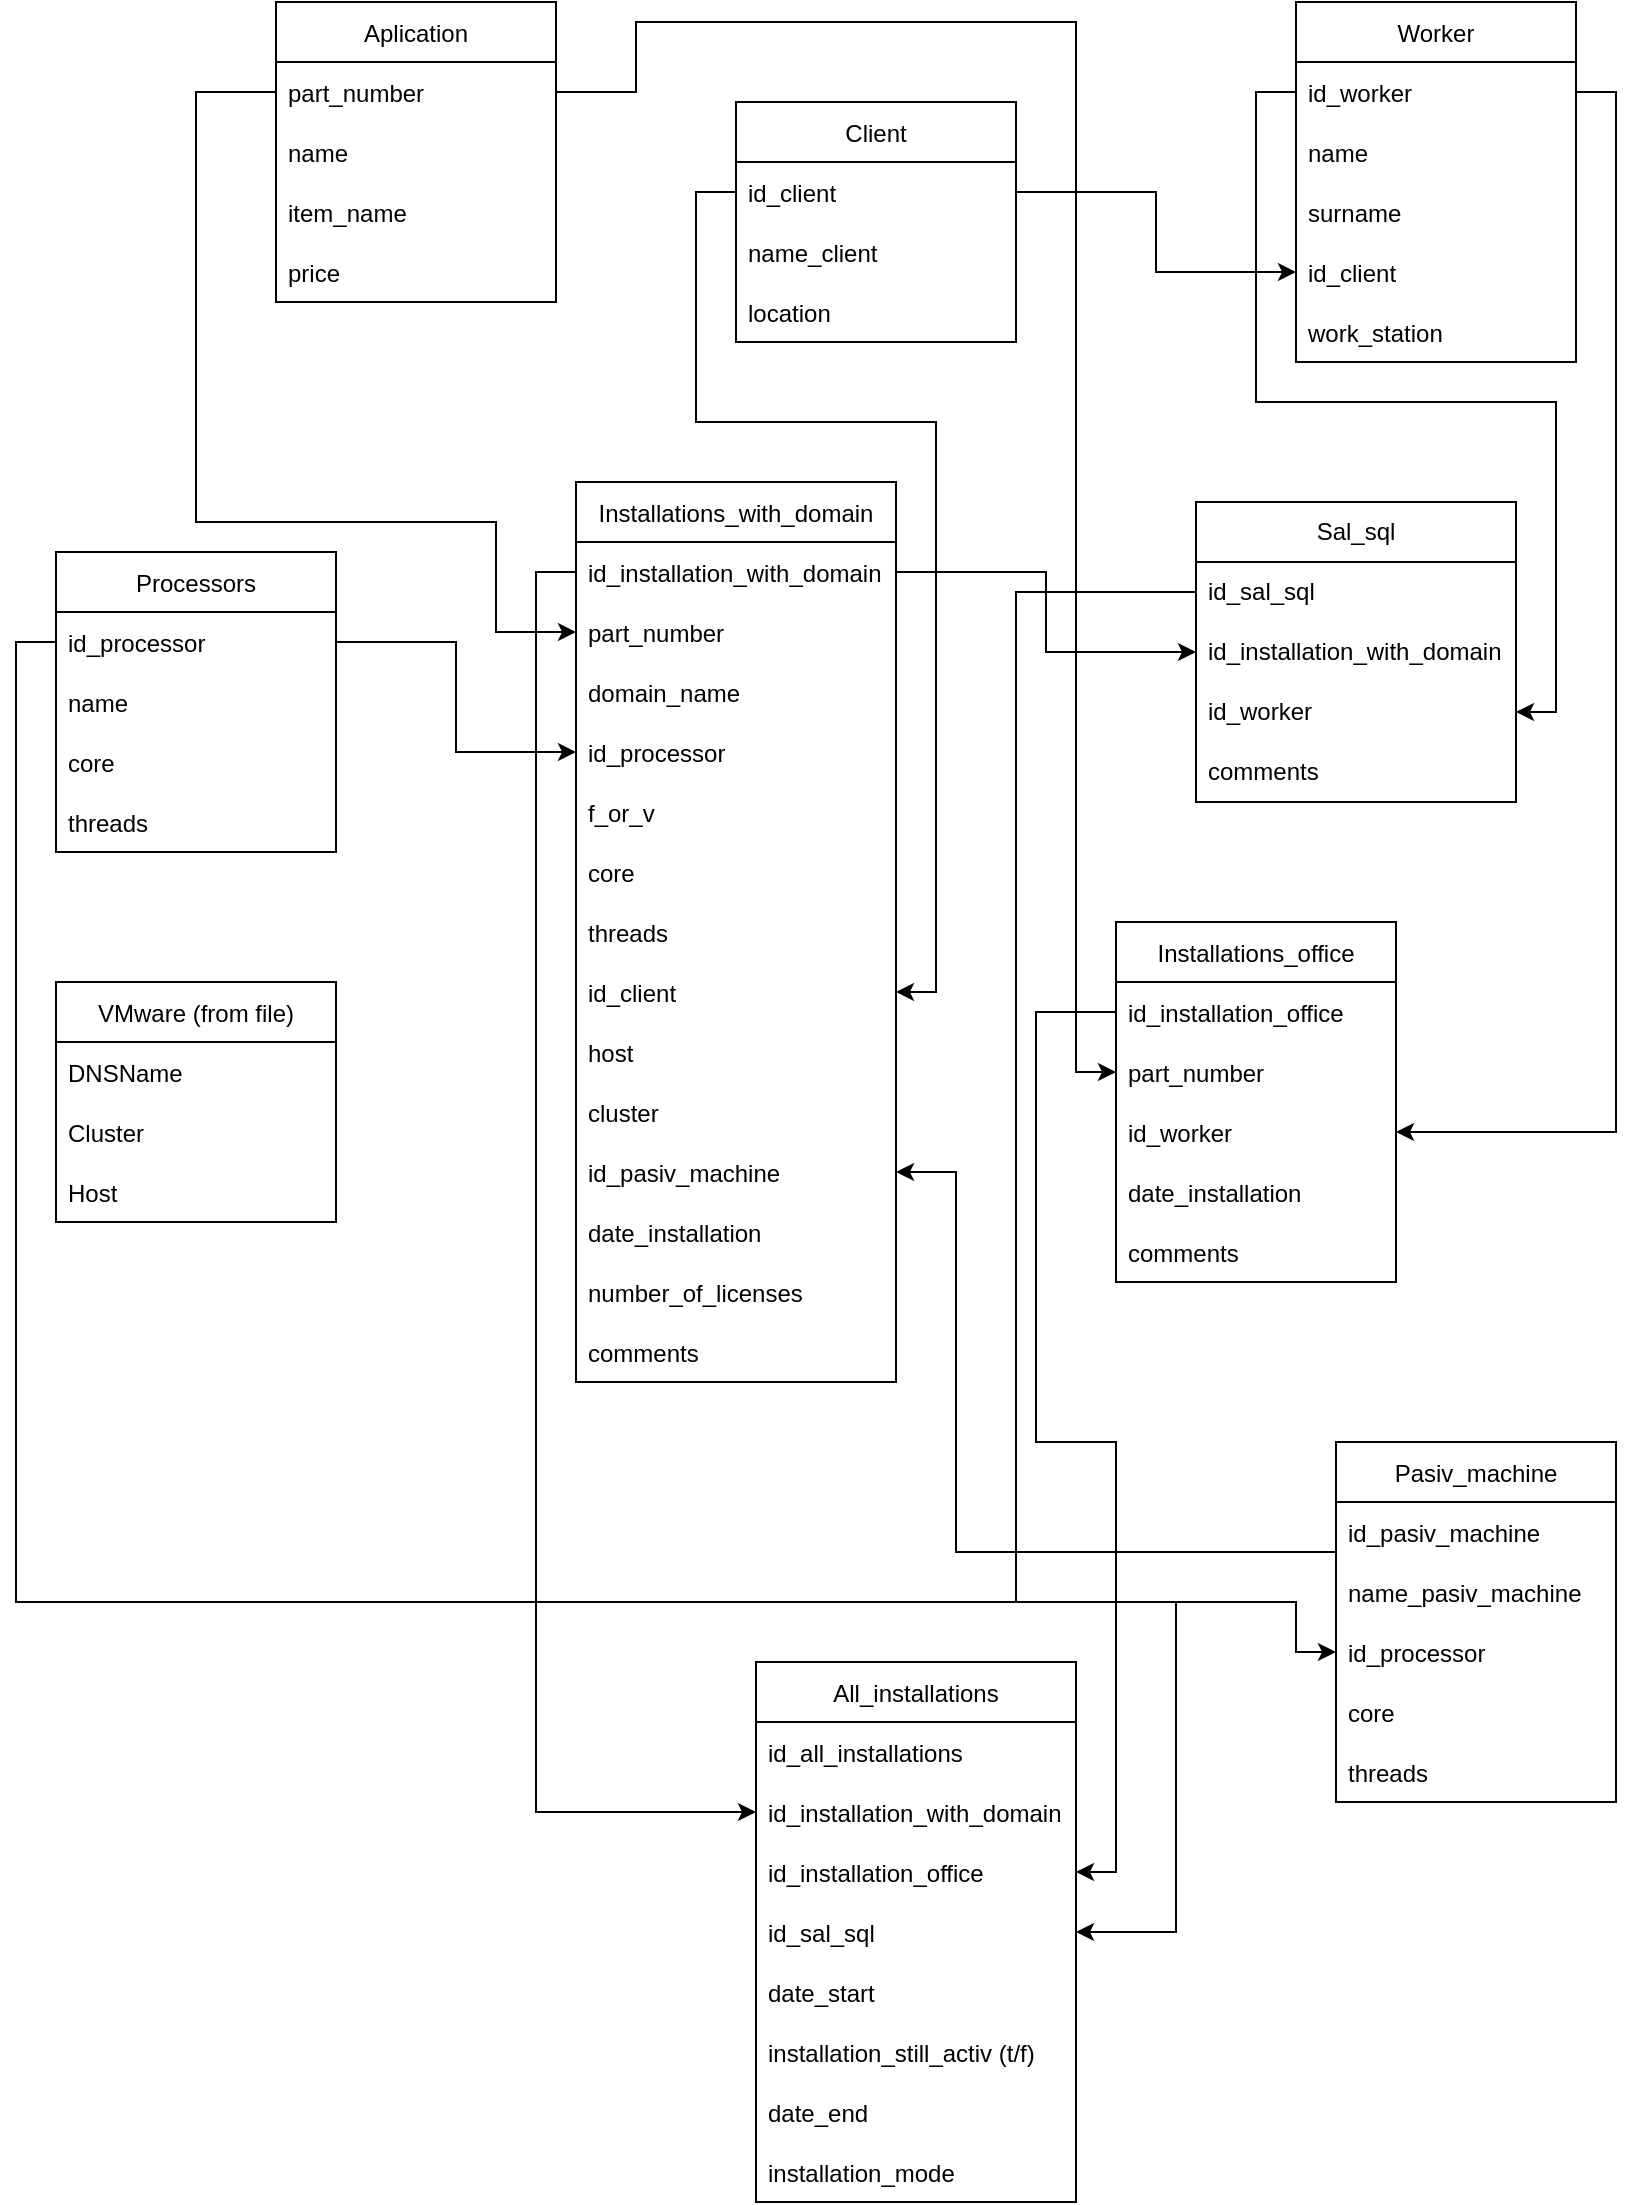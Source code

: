 <mxfile version="23.1.5" type="github">
  <diagram id="C5RBs43oDa-KdzZeNtuy" name="Page-1">
    <mxGraphModel dx="1813" dy="467" grid="1" gridSize="10" guides="1" tooltips="1" connect="1" arrows="1" fold="1" page="1" pageScale="1" pageWidth="827" pageHeight="1169" math="0" shadow="0">
      <root>
        <mxCell id="WIyWlLk6GJQsqaUBKTNV-0" />
        <mxCell id="WIyWlLk6GJQsqaUBKTNV-1" parent="WIyWlLk6GJQsqaUBKTNV-0" />
        <mxCell id="Tu4yXqbkV_XMBPrePD92-4" value="Aplication" style="swimlane;fontStyle=0;childLayout=stackLayout;horizontal=1;startSize=30;horizontalStack=0;resizeParent=1;resizeParentMax=0;resizeLast=0;collapsible=1;marginBottom=0;" parent="WIyWlLk6GJQsqaUBKTNV-1" vertex="1">
          <mxGeometry x="120" y="20" width="140" height="150" as="geometry" />
        </mxCell>
        <mxCell id="Tu4yXqbkV_XMBPrePD92-56" value="part_number" style="text;strokeColor=none;fillColor=none;align=left;verticalAlign=middle;spacingLeft=4;spacingRight=4;overflow=hidden;points=[[0,0.5],[1,0.5]];portConstraint=eastwest;rotatable=0;" parent="Tu4yXqbkV_XMBPrePD92-4" vertex="1">
          <mxGeometry y="30" width="140" height="30" as="geometry" />
        </mxCell>
        <mxCell id="Tu4yXqbkV_XMBPrePD92-6" value="name" style="text;strokeColor=none;fillColor=none;align=left;verticalAlign=middle;spacingLeft=4;spacingRight=4;overflow=hidden;points=[[0,0.5],[1,0.5]];portConstraint=eastwest;rotatable=0;" parent="Tu4yXqbkV_XMBPrePD92-4" vertex="1">
          <mxGeometry y="60" width="140" height="30" as="geometry" />
        </mxCell>
        <mxCell id="Tu4yXqbkV_XMBPrePD92-7" value="item_name" style="text;strokeColor=none;fillColor=none;align=left;verticalAlign=middle;spacingLeft=4;spacingRight=4;overflow=hidden;points=[[0,0.5],[1,0.5]];portConstraint=eastwest;rotatable=0;" parent="Tu4yXqbkV_XMBPrePD92-4" vertex="1">
          <mxGeometry y="90" width="140" height="30" as="geometry" />
        </mxCell>
        <mxCell id="Tu4yXqbkV_XMBPrePD92-12" value="price" style="text;strokeColor=none;fillColor=none;align=left;verticalAlign=middle;spacingLeft=4;spacingRight=4;overflow=hidden;points=[[0,0.5],[1,0.5]];portConstraint=eastwest;rotatable=0;" parent="Tu4yXqbkV_XMBPrePD92-4" vertex="1">
          <mxGeometry y="120" width="140" height="30" as="geometry" />
        </mxCell>
        <mxCell id="Tu4yXqbkV_XMBPrePD92-8" value="Client" style="swimlane;fontStyle=0;childLayout=stackLayout;horizontal=1;startSize=30;horizontalStack=0;resizeParent=1;resizeParentMax=0;resizeLast=0;collapsible=1;marginBottom=0;" parent="WIyWlLk6GJQsqaUBKTNV-1" vertex="1">
          <mxGeometry x="350" y="70" width="140" height="120" as="geometry" />
        </mxCell>
        <mxCell id="Tu4yXqbkV_XMBPrePD92-9" value="id_client" style="text;strokeColor=none;fillColor=none;align=left;verticalAlign=middle;spacingLeft=4;spacingRight=4;overflow=hidden;points=[[0,0.5],[1,0.5]];portConstraint=eastwest;rotatable=0;" parent="Tu4yXqbkV_XMBPrePD92-8" vertex="1">
          <mxGeometry y="30" width="140" height="30" as="geometry" />
        </mxCell>
        <mxCell id="Tu4yXqbkV_XMBPrePD92-10" value="name_client" style="text;strokeColor=none;fillColor=none;align=left;verticalAlign=middle;spacingLeft=4;spacingRight=4;overflow=hidden;points=[[0,0.5],[1,0.5]];portConstraint=eastwest;rotatable=0;" parent="Tu4yXqbkV_XMBPrePD92-8" vertex="1">
          <mxGeometry y="60" width="140" height="30" as="geometry" />
        </mxCell>
        <mxCell id="Tu4yXqbkV_XMBPrePD92-11" value="location" style="text;strokeColor=none;fillColor=none;align=left;verticalAlign=middle;spacingLeft=4;spacingRight=4;overflow=hidden;points=[[0,0.5],[1,0.5]];portConstraint=eastwest;rotatable=0;" parent="Tu4yXqbkV_XMBPrePD92-8" vertex="1">
          <mxGeometry y="90" width="140" height="30" as="geometry" />
        </mxCell>
        <mxCell id="Tu4yXqbkV_XMBPrePD92-13" value="Worker" style="swimlane;fontStyle=0;childLayout=stackLayout;horizontal=1;startSize=30;horizontalStack=0;resizeParent=1;resizeParentMax=0;resizeLast=0;collapsible=1;marginBottom=0;" parent="WIyWlLk6GJQsqaUBKTNV-1" vertex="1">
          <mxGeometry x="630" y="20" width="140" height="180" as="geometry" />
        </mxCell>
        <mxCell id="Tu4yXqbkV_XMBPrePD92-14" value="id_worker" style="text;strokeColor=none;fillColor=none;align=left;verticalAlign=middle;spacingLeft=4;spacingRight=4;overflow=hidden;points=[[0,0.5],[1,0.5]];portConstraint=eastwest;rotatable=0;" parent="Tu4yXqbkV_XMBPrePD92-13" vertex="1">
          <mxGeometry y="30" width="140" height="30" as="geometry" />
        </mxCell>
        <mxCell id="Tu4yXqbkV_XMBPrePD92-15" value="name" style="text;strokeColor=none;fillColor=none;align=left;verticalAlign=middle;spacingLeft=4;spacingRight=4;overflow=hidden;points=[[0,0.5],[1,0.5]];portConstraint=eastwest;rotatable=0;" parent="Tu4yXqbkV_XMBPrePD92-13" vertex="1">
          <mxGeometry y="60" width="140" height="30" as="geometry" />
        </mxCell>
        <mxCell id="Tu4yXqbkV_XMBPrePD92-16" value="surname" style="text;strokeColor=none;fillColor=none;align=left;verticalAlign=middle;spacingLeft=4;spacingRight=4;overflow=hidden;points=[[0,0.5],[1,0.5]];portConstraint=eastwest;rotatable=0;" parent="Tu4yXqbkV_XMBPrePD92-13" vertex="1">
          <mxGeometry y="90" width="140" height="30" as="geometry" />
        </mxCell>
        <mxCell id="Tu4yXqbkV_XMBPrePD92-17" value="id_client" style="text;strokeColor=none;fillColor=none;align=left;verticalAlign=middle;spacingLeft=4;spacingRight=4;overflow=hidden;points=[[0,0.5],[1,0.5]];portConstraint=eastwest;rotatable=0;" parent="Tu4yXqbkV_XMBPrePD92-13" vertex="1">
          <mxGeometry y="120" width="140" height="30" as="geometry" />
        </mxCell>
        <mxCell id="Tu4yXqbkV_XMBPrePD92-18" value="work_station" style="text;strokeColor=none;fillColor=none;align=left;verticalAlign=middle;spacingLeft=4;spacingRight=4;overflow=hidden;points=[[0,0.5],[1,0.5]];portConstraint=eastwest;rotatable=0;" parent="Tu4yXqbkV_XMBPrePD92-13" vertex="1">
          <mxGeometry y="150" width="140" height="30" as="geometry" />
        </mxCell>
        <mxCell id="Tu4yXqbkV_XMBPrePD92-19" value="Installations_with_domain" style="swimlane;fontStyle=0;childLayout=stackLayout;horizontal=1;startSize=30;horizontalStack=0;resizeParent=1;resizeParentMax=0;resizeLast=0;collapsible=1;marginBottom=0;" parent="WIyWlLk6GJQsqaUBKTNV-1" vertex="1">
          <mxGeometry x="270" y="260" width="160" height="450" as="geometry" />
        </mxCell>
        <mxCell id="Tu4yXqbkV_XMBPrePD92-27" value="id_installation_with_domain" style="text;strokeColor=none;fillColor=none;align=left;verticalAlign=middle;spacingLeft=4;spacingRight=4;overflow=hidden;points=[[0,0.5],[1,0.5]];portConstraint=eastwest;rotatable=0;" parent="Tu4yXqbkV_XMBPrePD92-19" vertex="1">
          <mxGeometry y="30" width="160" height="30" as="geometry" />
        </mxCell>
        <mxCell id="Tu4yXqbkV_XMBPrePD92-20" value="part_number" style="text;strokeColor=none;fillColor=none;align=left;verticalAlign=middle;spacingLeft=4;spacingRight=4;overflow=hidden;points=[[0,0.5],[1,0.5]];portConstraint=eastwest;rotatable=0;" parent="Tu4yXqbkV_XMBPrePD92-19" vertex="1">
          <mxGeometry y="60" width="160" height="30" as="geometry" />
        </mxCell>
        <mxCell id="Tu4yXqbkV_XMBPrePD92-21" value="domain_name" style="text;strokeColor=none;fillColor=none;align=left;verticalAlign=middle;spacingLeft=4;spacingRight=4;overflow=hidden;points=[[0,0.5],[1,0.5]];portConstraint=eastwest;rotatable=0;" parent="Tu4yXqbkV_XMBPrePD92-19" vertex="1">
          <mxGeometry y="90" width="160" height="30" as="geometry" />
        </mxCell>
        <mxCell id="Tu4yXqbkV_XMBPrePD92-36" value="id_processor" style="text;strokeColor=none;fillColor=none;align=left;verticalAlign=middle;spacingLeft=4;spacingRight=4;overflow=hidden;points=[[0,0.5],[1,0.5]];portConstraint=eastwest;rotatable=0;" parent="Tu4yXqbkV_XMBPrePD92-19" vertex="1">
          <mxGeometry y="120" width="160" height="30" as="geometry" />
        </mxCell>
        <mxCell id="Tu4yXqbkV_XMBPrePD92-29" value="f_or_v" style="text;strokeColor=none;fillColor=none;align=left;verticalAlign=middle;spacingLeft=4;spacingRight=4;overflow=hidden;points=[[0,0.5],[1,0.5]];portConstraint=eastwest;rotatable=0;" parent="Tu4yXqbkV_XMBPrePD92-19" vertex="1">
          <mxGeometry y="150" width="160" height="30" as="geometry" />
        </mxCell>
        <mxCell id="Tu4yXqbkV_XMBPrePD92-35" value="core" style="text;strokeColor=none;fillColor=none;align=left;verticalAlign=middle;spacingLeft=4;spacingRight=4;overflow=hidden;points=[[0,0.5],[1,0.5]];portConstraint=eastwest;rotatable=0;" parent="Tu4yXqbkV_XMBPrePD92-19" vertex="1">
          <mxGeometry y="180" width="160" height="30" as="geometry" />
        </mxCell>
        <mxCell id="Tu4yXqbkV_XMBPrePD92-42" value="threads" style="text;strokeColor=none;fillColor=none;align=left;verticalAlign=middle;spacingLeft=4;spacingRight=4;overflow=hidden;points=[[0,0.5],[1,0.5]];portConstraint=eastwest;rotatable=0;" parent="Tu4yXqbkV_XMBPrePD92-19" vertex="1">
          <mxGeometry y="210" width="160" height="30" as="geometry" />
        </mxCell>
        <mxCell id="Tu4yXqbkV_XMBPrePD92-22" value="id_client" style="text;strokeColor=none;fillColor=none;align=left;verticalAlign=middle;spacingLeft=4;spacingRight=4;overflow=hidden;points=[[0,0.5],[1,0.5]];portConstraint=eastwest;rotatable=0;" parent="Tu4yXqbkV_XMBPrePD92-19" vertex="1">
          <mxGeometry y="240" width="160" height="30" as="geometry" />
        </mxCell>
        <mxCell id="Tu4yXqbkV_XMBPrePD92-31" value="host" style="text;strokeColor=none;fillColor=none;align=left;verticalAlign=middle;spacingLeft=4;spacingRight=4;overflow=hidden;points=[[0,0.5],[1,0.5]];portConstraint=eastwest;rotatable=0;" parent="Tu4yXqbkV_XMBPrePD92-19" vertex="1">
          <mxGeometry y="270" width="160" height="30" as="geometry" />
        </mxCell>
        <mxCell id="Tu4yXqbkV_XMBPrePD92-32" value="cluster" style="text;strokeColor=none;fillColor=none;align=left;verticalAlign=middle;spacingLeft=4;spacingRight=4;overflow=hidden;points=[[0,0.5],[1,0.5]];portConstraint=eastwest;rotatable=0;" parent="Tu4yXqbkV_XMBPrePD92-19" vertex="1">
          <mxGeometry y="300" width="160" height="30" as="geometry" />
        </mxCell>
        <mxCell id="Tu4yXqbkV_XMBPrePD92-49" value="id_pasiv_machine" style="text;strokeColor=none;fillColor=none;align=left;verticalAlign=middle;spacingLeft=4;spacingRight=4;overflow=hidden;points=[[0,0.5],[1,0.5]];portConstraint=eastwest;rotatable=0;" parent="Tu4yXqbkV_XMBPrePD92-19" vertex="1">
          <mxGeometry y="330" width="160" height="30" as="geometry" />
        </mxCell>
        <mxCell id="Tu4yXqbkV_XMBPrePD92-34" value="date_installation" style="text;strokeColor=none;fillColor=none;align=left;verticalAlign=middle;spacingLeft=4;spacingRight=4;overflow=hidden;points=[[0,0.5],[1,0.5]];portConstraint=eastwest;rotatable=0;" parent="Tu4yXqbkV_XMBPrePD92-19" vertex="1">
          <mxGeometry y="360" width="160" height="30" as="geometry" />
        </mxCell>
        <mxCell id="KvPAsOiqftsXHWhFmkEP-4" value="number_of_licenses" style="text;strokeColor=none;fillColor=none;align=left;verticalAlign=middle;spacingLeft=4;spacingRight=4;overflow=hidden;points=[[0,0.5],[1,0.5]];portConstraint=eastwest;rotatable=0;" parent="Tu4yXqbkV_XMBPrePD92-19" vertex="1">
          <mxGeometry y="390" width="160" height="30" as="geometry" />
        </mxCell>
        <mxCell id="Tu4yXqbkV_XMBPrePD92-43" value="comments" style="text;strokeColor=none;fillColor=none;align=left;verticalAlign=middle;spacingLeft=4;spacingRight=4;overflow=hidden;points=[[0,0.5],[1,0.5]];portConstraint=eastwest;rotatable=0;" parent="Tu4yXqbkV_XMBPrePD92-19" vertex="1">
          <mxGeometry y="420" width="160" height="30" as="geometry" />
        </mxCell>
        <mxCell id="Tu4yXqbkV_XMBPrePD92-23" value="Installations_office" style="swimlane;fontStyle=0;childLayout=stackLayout;horizontal=1;startSize=30;horizontalStack=0;resizeParent=1;resizeParentMax=0;resizeLast=0;collapsible=1;marginBottom=0;" parent="WIyWlLk6GJQsqaUBKTNV-1" vertex="1">
          <mxGeometry x="540" y="480" width="140" height="180" as="geometry" />
        </mxCell>
        <mxCell id="Tu4yXqbkV_XMBPrePD92-28" value="id_installation_office" style="text;strokeColor=none;fillColor=none;align=left;verticalAlign=middle;spacingLeft=4;spacingRight=4;overflow=hidden;points=[[0,0.5],[1,0.5]];portConstraint=eastwest;rotatable=0;" parent="Tu4yXqbkV_XMBPrePD92-23" vertex="1">
          <mxGeometry y="30" width="140" height="30" as="geometry" />
        </mxCell>
        <mxCell id="Tu4yXqbkV_XMBPrePD92-25" value="part_number" style="text;strokeColor=none;fillColor=none;align=left;verticalAlign=middle;spacingLeft=4;spacingRight=4;overflow=hidden;points=[[0,0.5],[1,0.5]];portConstraint=eastwest;rotatable=0;" parent="Tu4yXqbkV_XMBPrePD92-23" vertex="1">
          <mxGeometry y="60" width="140" height="30" as="geometry" />
        </mxCell>
        <mxCell id="Tu4yXqbkV_XMBPrePD92-26" value="id_worker" style="text;strokeColor=none;fillColor=none;align=left;verticalAlign=middle;spacingLeft=4;spacingRight=4;overflow=hidden;points=[[0,0.5],[1,0.5]];portConstraint=eastwest;rotatable=0;" parent="Tu4yXqbkV_XMBPrePD92-23" vertex="1">
          <mxGeometry y="90" width="140" height="30" as="geometry" />
        </mxCell>
        <mxCell id="Tu4yXqbkV_XMBPrePD92-33" value="date_installation" style="text;strokeColor=none;fillColor=none;align=left;verticalAlign=middle;spacingLeft=4;spacingRight=4;overflow=hidden;points=[[0,0.5],[1,0.5]];portConstraint=eastwest;rotatable=0;" parent="Tu4yXqbkV_XMBPrePD92-23" vertex="1">
          <mxGeometry y="120" width="140" height="30" as="geometry" />
        </mxCell>
        <mxCell id="Tu4yXqbkV_XMBPrePD92-44" value="comments" style="text;strokeColor=none;fillColor=none;align=left;verticalAlign=middle;spacingLeft=4;spacingRight=4;overflow=hidden;points=[[0,0.5],[1,0.5]];portConstraint=eastwest;rotatable=0;" parent="Tu4yXqbkV_XMBPrePD92-23" vertex="1">
          <mxGeometry y="150" width="140" height="30" as="geometry" />
        </mxCell>
        <mxCell id="Tu4yXqbkV_XMBPrePD92-37" value="Processors" style="swimlane;fontStyle=0;childLayout=stackLayout;horizontal=1;startSize=30;horizontalStack=0;resizeParent=1;resizeParentMax=0;resizeLast=0;collapsible=1;marginBottom=0;" parent="WIyWlLk6GJQsqaUBKTNV-1" vertex="1">
          <mxGeometry x="10" y="295" width="140" height="150" as="geometry" />
        </mxCell>
        <mxCell id="Tu4yXqbkV_XMBPrePD92-38" value="id_processor" style="text;strokeColor=none;fillColor=none;align=left;verticalAlign=middle;spacingLeft=4;spacingRight=4;overflow=hidden;points=[[0,0.5],[1,0.5]];portConstraint=eastwest;rotatable=0;" parent="Tu4yXqbkV_XMBPrePD92-37" vertex="1">
          <mxGeometry y="30" width="140" height="30" as="geometry" />
        </mxCell>
        <mxCell id="Tu4yXqbkV_XMBPrePD92-39" value="name" style="text;strokeColor=none;fillColor=none;align=left;verticalAlign=middle;spacingLeft=4;spacingRight=4;overflow=hidden;points=[[0,0.5],[1,0.5]];portConstraint=eastwest;rotatable=0;" parent="Tu4yXqbkV_XMBPrePD92-37" vertex="1">
          <mxGeometry y="60" width="140" height="30" as="geometry" />
        </mxCell>
        <mxCell id="Tu4yXqbkV_XMBPrePD92-40" value="core" style="text;strokeColor=none;fillColor=none;align=left;verticalAlign=middle;spacingLeft=4;spacingRight=4;overflow=hidden;points=[[0,0.5],[1,0.5]];portConstraint=eastwest;rotatable=0;" parent="Tu4yXqbkV_XMBPrePD92-37" vertex="1">
          <mxGeometry y="90" width="140" height="30" as="geometry" />
        </mxCell>
        <mxCell id="Tu4yXqbkV_XMBPrePD92-41" value="threads" style="text;strokeColor=none;fillColor=none;align=left;verticalAlign=middle;spacingLeft=4;spacingRight=4;overflow=hidden;points=[[0,0.5],[1,0.5]];portConstraint=eastwest;rotatable=0;" parent="Tu4yXqbkV_XMBPrePD92-37" vertex="1">
          <mxGeometry y="120" width="140" height="30" as="geometry" />
        </mxCell>
        <mxCell id="Tu4yXqbkV_XMBPrePD92-45" value="VMware (from file)" style="swimlane;fontStyle=0;childLayout=stackLayout;horizontal=1;startSize=30;horizontalStack=0;resizeParent=1;resizeParentMax=0;resizeLast=0;collapsible=1;marginBottom=0;" parent="WIyWlLk6GJQsqaUBKTNV-1" vertex="1">
          <mxGeometry x="10" y="510" width="140" height="120" as="geometry" />
        </mxCell>
        <mxCell id="Tu4yXqbkV_XMBPrePD92-46" value="DNSName" style="text;strokeColor=none;fillColor=none;align=left;verticalAlign=middle;spacingLeft=4;spacingRight=4;overflow=hidden;points=[[0,0.5],[1,0.5]];portConstraint=eastwest;rotatable=0;" parent="Tu4yXqbkV_XMBPrePD92-45" vertex="1">
          <mxGeometry y="30" width="140" height="30" as="geometry" />
        </mxCell>
        <mxCell id="Tu4yXqbkV_XMBPrePD92-47" value="Cluster" style="text;strokeColor=none;fillColor=none;align=left;verticalAlign=middle;spacingLeft=4;spacingRight=4;overflow=hidden;points=[[0,0.5],[1,0.5]];portConstraint=eastwest;rotatable=0;" parent="Tu4yXqbkV_XMBPrePD92-45" vertex="1">
          <mxGeometry y="60" width="140" height="30" as="geometry" />
        </mxCell>
        <mxCell id="Tu4yXqbkV_XMBPrePD92-48" value="Host" style="text;strokeColor=none;fillColor=none;align=left;verticalAlign=middle;spacingLeft=4;spacingRight=4;overflow=hidden;points=[[0,0.5],[1,0.5]];portConstraint=eastwest;rotatable=0;" parent="Tu4yXqbkV_XMBPrePD92-45" vertex="1">
          <mxGeometry y="90" width="140" height="30" as="geometry" />
        </mxCell>
        <mxCell id="Tu4yXqbkV_XMBPrePD92-50" value="Pasiv_machine" style="swimlane;fontStyle=0;childLayout=stackLayout;horizontal=1;startSize=30;horizontalStack=0;resizeParent=1;resizeParentMax=0;resizeLast=0;collapsible=1;marginBottom=0;" parent="WIyWlLk6GJQsqaUBKTNV-1" vertex="1">
          <mxGeometry x="650" y="740" width="140" height="180" as="geometry" />
        </mxCell>
        <mxCell id="Tu4yXqbkV_XMBPrePD92-51" value="id_pasiv_machine" style="text;strokeColor=none;fillColor=none;align=left;verticalAlign=middle;spacingLeft=4;spacingRight=4;overflow=hidden;points=[[0,0.5],[1,0.5]];portConstraint=eastwest;rotatable=0;" parent="Tu4yXqbkV_XMBPrePD92-50" vertex="1">
          <mxGeometry y="30" width="140" height="30" as="geometry" />
        </mxCell>
        <mxCell id="Tu4yXqbkV_XMBPrePD92-52" value="name_pasiv_machine" style="text;strokeColor=none;fillColor=none;align=left;verticalAlign=middle;spacingLeft=4;spacingRight=4;overflow=hidden;points=[[0,0.5],[1,0.5]];portConstraint=eastwest;rotatable=0;" parent="Tu4yXqbkV_XMBPrePD92-50" vertex="1">
          <mxGeometry y="60" width="140" height="30" as="geometry" />
        </mxCell>
        <mxCell id="nv9lbHaxDPODrKILGiZS-0" value="id_processor" style="text;strokeColor=none;fillColor=none;align=left;verticalAlign=middle;spacingLeft=4;spacingRight=4;overflow=hidden;points=[[0,0.5],[1,0.5]];portConstraint=eastwest;rotatable=0;" vertex="1" parent="Tu4yXqbkV_XMBPrePD92-50">
          <mxGeometry y="90" width="140" height="30" as="geometry" />
        </mxCell>
        <mxCell id="Tu4yXqbkV_XMBPrePD92-53" value="core" style="text;strokeColor=none;fillColor=none;align=left;verticalAlign=middle;spacingLeft=4;spacingRight=4;overflow=hidden;points=[[0,0.5],[1,0.5]];portConstraint=eastwest;rotatable=0;" parent="Tu4yXqbkV_XMBPrePD92-50" vertex="1">
          <mxGeometry y="120" width="140" height="30" as="geometry" />
        </mxCell>
        <mxCell id="Tu4yXqbkV_XMBPrePD92-54" value="threads" style="text;strokeColor=none;fillColor=none;align=left;verticalAlign=middle;spacingLeft=4;spacingRight=4;overflow=hidden;points=[[0,0.5],[1,0.5]];portConstraint=eastwest;rotatable=0;" parent="Tu4yXqbkV_XMBPrePD92-50" vertex="1">
          <mxGeometry y="150" width="140" height="30" as="geometry" />
        </mxCell>
        <mxCell id="Tu4yXqbkV_XMBPrePD92-57" style="edgeStyle=orthogonalEdgeStyle;rounded=0;orthogonalLoop=1;jettySize=auto;html=1;exitX=0;exitY=0.5;exitDx=0;exitDy=0;entryX=0;entryY=0.5;entryDx=0;entryDy=0;" parent="WIyWlLk6GJQsqaUBKTNV-1" source="Tu4yXqbkV_XMBPrePD92-56" target="Tu4yXqbkV_XMBPrePD92-20" edge="1">
          <mxGeometry relative="1" as="geometry">
            <Array as="points">
              <mxPoint x="80" y="65" />
              <mxPoint x="80" y="280" />
              <mxPoint x="230" y="280" />
              <mxPoint x="230" y="335" />
            </Array>
          </mxGeometry>
        </mxCell>
        <mxCell id="Tu4yXqbkV_XMBPrePD92-59" style="edgeStyle=orthogonalEdgeStyle;rounded=0;orthogonalLoop=1;jettySize=auto;html=1;exitX=1;exitY=0.5;exitDx=0;exitDy=0;entryX=0;entryY=0.5;entryDx=0;entryDy=0;" parent="WIyWlLk6GJQsqaUBKTNV-1" source="Tu4yXqbkV_XMBPrePD92-56" target="Tu4yXqbkV_XMBPrePD92-25" edge="1">
          <mxGeometry relative="1" as="geometry">
            <Array as="points">
              <mxPoint x="300" y="65" />
              <mxPoint x="300" y="30" />
              <mxPoint x="520" y="30" />
              <mxPoint x="520" y="555" />
            </Array>
          </mxGeometry>
        </mxCell>
        <mxCell id="Tu4yXqbkV_XMBPrePD92-60" style="edgeStyle=orthogonalEdgeStyle;rounded=0;orthogonalLoop=1;jettySize=auto;html=1;exitX=1;exitY=0.5;exitDx=0;exitDy=0;entryX=0;entryY=0.5;entryDx=0;entryDy=0;" parent="WIyWlLk6GJQsqaUBKTNV-1" source="Tu4yXqbkV_XMBPrePD92-9" target="Tu4yXqbkV_XMBPrePD92-17" edge="1">
          <mxGeometry relative="1" as="geometry" />
        </mxCell>
        <mxCell id="Tu4yXqbkV_XMBPrePD92-61" style="edgeStyle=orthogonalEdgeStyle;rounded=0;orthogonalLoop=1;jettySize=auto;html=1;exitX=0;exitY=0.5;exitDx=0;exitDy=0;entryX=1;entryY=0.5;entryDx=0;entryDy=0;" parent="WIyWlLk6GJQsqaUBKTNV-1" source="Tu4yXqbkV_XMBPrePD92-9" target="Tu4yXqbkV_XMBPrePD92-22" edge="1">
          <mxGeometry relative="1" as="geometry">
            <Array as="points">
              <mxPoint x="330" y="115" />
              <mxPoint x="330" y="230" />
              <mxPoint x="450" y="230" />
              <mxPoint x="450" y="515" />
            </Array>
          </mxGeometry>
        </mxCell>
        <mxCell id="Tu4yXqbkV_XMBPrePD92-62" style="edgeStyle=orthogonalEdgeStyle;rounded=0;orthogonalLoop=1;jettySize=auto;html=1;exitX=1;exitY=0.5;exitDx=0;exitDy=0;entryX=0;entryY=0.5;entryDx=0;entryDy=0;" parent="WIyWlLk6GJQsqaUBKTNV-1" source="Tu4yXqbkV_XMBPrePD92-38" target="Tu4yXqbkV_XMBPrePD92-36" edge="1">
          <mxGeometry relative="1" as="geometry" />
        </mxCell>
        <mxCell id="Tu4yXqbkV_XMBPrePD92-63" style="edgeStyle=orthogonalEdgeStyle;rounded=0;orthogonalLoop=1;jettySize=auto;html=1;exitX=0;exitY=0.5;exitDx=0;exitDy=0;entryX=1;entryY=0.5;entryDx=0;entryDy=0;" parent="WIyWlLk6GJQsqaUBKTNV-1" source="Tu4yXqbkV_XMBPrePD92-51" target="Tu4yXqbkV_XMBPrePD92-49" edge="1">
          <mxGeometry relative="1" as="geometry">
            <Array as="points">
              <mxPoint x="460" y="795" />
              <mxPoint x="460" y="605" />
            </Array>
          </mxGeometry>
        </mxCell>
        <mxCell id="Tu4yXqbkV_XMBPrePD92-64" style="edgeStyle=orthogonalEdgeStyle;rounded=0;orthogonalLoop=1;jettySize=auto;html=1;exitX=1;exitY=0.5;exitDx=0;exitDy=0;entryX=1;entryY=0.5;entryDx=0;entryDy=0;" parent="WIyWlLk6GJQsqaUBKTNV-1" source="Tu4yXqbkV_XMBPrePD92-14" target="Tu4yXqbkV_XMBPrePD92-26" edge="1">
          <mxGeometry relative="1" as="geometry" />
        </mxCell>
        <mxCell id="Tu4yXqbkV_XMBPrePD92-65" value="All_installations" style="swimlane;fontStyle=0;childLayout=stackLayout;horizontal=1;startSize=30;horizontalStack=0;resizeParent=1;resizeParentMax=0;resizeLast=0;collapsible=1;marginBottom=0;" parent="WIyWlLk6GJQsqaUBKTNV-1" vertex="1">
          <mxGeometry x="360" y="850" width="160" height="270" as="geometry" />
        </mxCell>
        <mxCell id="Tu4yXqbkV_XMBPrePD92-66" value="id_all_installations" style="text;strokeColor=none;fillColor=none;align=left;verticalAlign=middle;spacingLeft=4;spacingRight=4;overflow=hidden;points=[[0,0.5],[1,0.5]];portConstraint=eastwest;rotatable=0;" parent="Tu4yXqbkV_XMBPrePD92-65" vertex="1">
          <mxGeometry y="30" width="160" height="30" as="geometry" />
        </mxCell>
        <mxCell id="Tu4yXqbkV_XMBPrePD92-67" value="id_installation_with_domain" style="text;strokeColor=none;fillColor=none;align=left;verticalAlign=middle;spacingLeft=4;spacingRight=4;overflow=hidden;points=[[0,0.5],[1,0.5]];portConstraint=eastwest;rotatable=0;" parent="Tu4yXqbkV_XMBPrePD92-65" vertex="1">
          <mxGeometry y="60" width="160" height="30" as="geometry" />
        </mxCell>
        <mxCell id="Tu4yXqbkV_XMBPrePD92-68" value="id_installation_office" style="text;strokeColor=none;fillColor=none;align=left;verticalAlign=middle;spacingLeft=4;spacingRight=4;overflow=hidden;points=[[0,0.5],[1,0.5]];portConstraint=eastwest;rotatable=0;" parent="Tu4yXqbkV_XMBPrePD92-65" vertex="1">
          <mxGeometry y="90" width="160" height="30" as="geometry" />
        </mxCell>
        <mxCell id="7tXNKvKf0ajQ1rDbWfxy-5" value="id_sal_sql" style="text;strokeColor=none;fillColor=none;align=left;verticalAlign=middle;spacingLeft=4;spacingRight=4;overflow=hidden;points=[[0,0.5],[1,0.5]];portConstraint=eastwest;rotatable=0;" parent="Tu4yXqbkV_XMBPrePD92-65" vertex="1">
          <mxGeometry y="120" width="160" height="30" as="geometry" />
        </mxCell>
        <mxCell id="Tu4yXqbkV_XMBPrePD92-69" value="date_start" style="text;strokeColor=none;fillColor=none;align=left;verticalAlign=middle;spacingLeft=4;spacingRight=4;overflow=hidden;points=[[0,0.5],[1,0.5]];portConstraint=eastwest;rotatable=0;" parent="Tu4yXqbkV_XMBPrePD92-65" vertex="1">
          <mxGeometry y="150" width="160" height="30" as="geometry" />
        </mxCell>
        <mxCell id="KvPAsOiqftsXHWhFmkEP-3" value="installation_still_activ (t/f)" style="text;strokeColor=none;fillColor=none;align=left;verticalAlign=middle;spacingLeft=4;spacingRight=4;overflow=hidden;points=[[0,0.5],[1,0.5]];portConstraint=eastwest;rotatable=0;" parent="Tu4yXqbkV_XMBPrePD92-65" vertex="1">
          <mxGeometry y="180" width="160" height="30" as="geometry" />
        </mxCell>
        <mxCell id="Tu4yXqbkV_XMBPrePD92-70" value="date_end" style="text;strokeColor=none;fillColor=none;align=left;verticalAlign=middle;spacingLeft=4;spacingRight=4;overflow=hidden;points=[[0,0.5],[1,0.5]];portConstraint=eastwest;rotatable=0;" parent="Tu4yXqbkV_XMBPrePD92-65" vertex="1">
          <mxGeometry y="210" width="160" height="30" as="geometry" />
        </mxCell>
        <mxCell id="KvPAsOiqftsXHWhFmkEP-6" value="installation_mode" style="text;strokeColor=none;fillColor=none;align=left;verticalAlign=middle;spacingLeft=4;spacingRight=4;overflow=hidden;points=[[0,0.5],[1,0.5]];portConstraint=eastwest;rotatable=0;" parent="Tu4yXqbkV_XMBPrePD92-65" vertex="1">
          <mxGeometry y="240" width="160" height="30" as="geometry" />
        </mxCell>
        <mxCell id="Tu4yXqbkV_XMBPrePD92-73" style="edgeStyle=orthogonalEdgeStyle;rounded=0;orthogonalLoop=1;jettySize=auto;html=1;exitX=0;exitY=0.5;exitDx=0;exitDy=0;entryX=0;entryY=0.5;entryDx=0;entryDy=0;" parent="WIyWlLk6GJQsqaUBKTNV-1" source="Tu4yXqbkV_XMBPrePD92-27" target="Tu4yXqbkV_XMBPrePD92-67" edge="1">
          <mxGeometry relative="1" as="geometry" />
        </mxCell>
        <mxCell id="Tu4yXqbkV_XMBPrePD92-74" style="edgeStyle=orthogonalEdgeStyle;rounded=0;orthogonalLoop=1;jettySize=auto;html=1;exitX=0;exitY=0.5;exitDx=0;exitDy=0;entryX=1;entryY=0.5;entryDx=0;entryDy=0;" parent="WIyWlLk6GJQsqaUBKTNV-1" source="Tu4yXqbkV_XMBPrePD92-28" target="Tu4yXqbkV_XMBPrePD92-68" edge="1">
          <mxGeometry relative="1" as="geometry">
            <Array as="points">
              <mxPoint x="500" y="525" />
              <mxPoint x="500" y="740" />
              <mxPoint x="540" y="740" />
              <mxPoint x="540" y="955" />
            </Array>
          </mxGeometry>
        </mxCell>
        <mxCell id="7tXNKvKf0ajQ1rDbWfxy-0" value="Sal_sql" style="swimlane;fontStyle=0;childLayout=stackLayout;horizontal=1;startSize=30;horizontalStack=0;resizeParent=1;resizeParentMax=0;resizeLast=0;collapsible=1;marginBottom=0;whiteSpace=wrap;html=1;" parent="WIyWlLk6GJQsqaUBKTNV-1" vertex="1">
          <mxGeometry x="580" y="270" width="160" height="150" as="geometry" />
        </mxCell>
        <mxCell id="7tXNKvKf0ajQ1rDbWfxy-1" value="id_sal_sql" style="text;strokeColor=none;fillColor=none;align=left;verticalAlign=middle;spacingLeft=4;spacingRight=4;overflow=hidden;points=[[0,0.5],[1,0.5]];portConstraint=eastwest;rotatable=0;whiteSpace=wrap;html=1;" parent="7tXNKvKf0ajQ1rDbWfxy-0" vertex="1">
          <mxGeometry y="30" width="160" height="30" as="geometry" />
        </mxCell>
        <mxCell id="7tXNKvKf0ajQ1rDbWfxy-2" value="id_installation_with_domain" style="text;strokeColor=none;fillColor=none;align=left;verticalAlign=middle;spacingLeft=4;spacingRight=4;overflow=hidden;points=[[0,0.5],[1,0.5]];portConstraint=eastwest;rotatable=0;whiteSpace=wrap;html=1;" parent="7tXNKvKf0ajQ1rDbWfxy-0" vertex="1">
          <mxGeometry y="60" width="160" height="30" as="geometry" />
        </mxCell>
        <mxCell id="7tXNKvKf0ajQ1rDbWfxy-3" value="id_worker" style="text;strokeColor=none;fillColor=none;align=left;verticalAlign=middle;spacingLeft=4;spacingRight=4;overflow=hidden;points=[[0,0.5],[1,0.5]];portConstraint=eastwest;rotatable=0;whiteSpace=wrap;html=1;" parent="7tXNKvKf0ajQ1rDbWfxy-0" vertex="1">
          <mxGeometry y="90" width="160" height="30" as="geometry" />
        </mxCell>
        <mxCell id="7tXNKvKf0ajQ1rDbWfxy-4" value="comments" style="text;strokeColor=none;fillColor=none;align=left;verticalAlign=middle;spacingLeft=4;spacingRight=4;overflow=hidden;points=[[0,0.5],[1,0.5]];portConstraint=eastwest;rotatable=0;whiteSpace=wrap;html=1;" parent="7tXNKvKf0ajQ1rDbWfxy-0" vertex="1">
          <mxGeometry y="120" width="160" height="30" as="geometry" />
        </mxCell>
        <mxCell id="7tXNKvKf0ajQ1rDbWfxy-6" style="edgeStyle=orthogonalEdgeStyle;rounded=0;orthogonalLoop=1;jettySize=auto;html=1;entryX=1;entryY=0.5;entryDx=0;entryDy=0;" parent="WIyWlLk6GJQsqaUBKTNV-1" source="7tXNKvKf0ajQ1rDbWfxy-1" target="7tXNKvKf0ajQ1rDbWfxy-5" edge="1">
          <mxGeometry relative="1" as="geometry">
            <Array as="points">
              <mxPoint x="490" y="315" />
              <mxPoint x="490" y="820" />
              <mxPoint x="570" y="820" />
              <mxPoint x="570" y="985" />
            </Array>
          </mxGeometry>
        </mxCell>
        <mxCell id="7tXNKvKf0ajQ1rDbWfxy-7" style="edgeStyle=orthogonalEdgeStyle;rounded=0;orthogonalLoop=1;jettySize=auto;html=1;entryX=0;entryY=0.5;entryDx=0;entryDy=0;" parent="WIyWlLk6GJQsqaUBKTNV-1" source="Tu4yXqbkV_XMBPrePD92-27" target="7tXNKvKf0ajQ1rDbWfxy-2" edge="1">
          <mxGeometry relative="1" as="geometry" />
        </mxCell>
        <mxCell id="7tXNKvKf0ajQ1rDbWfxy-8" style="edgeStyle=orthogonalEdgeStyle;rounded=0;orthogonalLoop=1;jettySize=auto;html=1;" parent="WIyWlLk6GJQsqaUBKTNV-1" source="Tu4yXqbkV_XMBPrePD92-14" target="7tXNKvKf0ajQ1rDbWfxy-3" edge="1">
          <mxGeometry relative="1" as="geometry" />
        </mxCell>
        <mxCell id="nv9lbHaxDPODrKILGiZS-1" style="edgeStyle=orthogonalEdgeStyle;rounded=0;orthogonalLoop=1;jettySize=auto;html=1;exitX=0;exitY=0.5;exitDx=0;exitDy=0;entryX=0;entryY=0.5;entryDx=0;entryDy=0;" edge="1" parent="WIyWlLk6GJQsqaUBKTNV-1" source="Tu4yXqbkV_XMBPrePD92-38" target="nv9lbHaxDPODrKILGiZS-0">
          <mxGeometry relative="1" as="geometry">
            <Array as="points">
              <mxPoint x="-10" y="340" />
              <mxPoint x="-10" y="820" />
              <mxPoint x="630" y="820" />
              <mxPoint x="630" y="845" />
            </Array>
          </mxGeometry>
        </mxCell>
      </root>
    </mxGraphModel>
  </diagram>
</mxfile>
